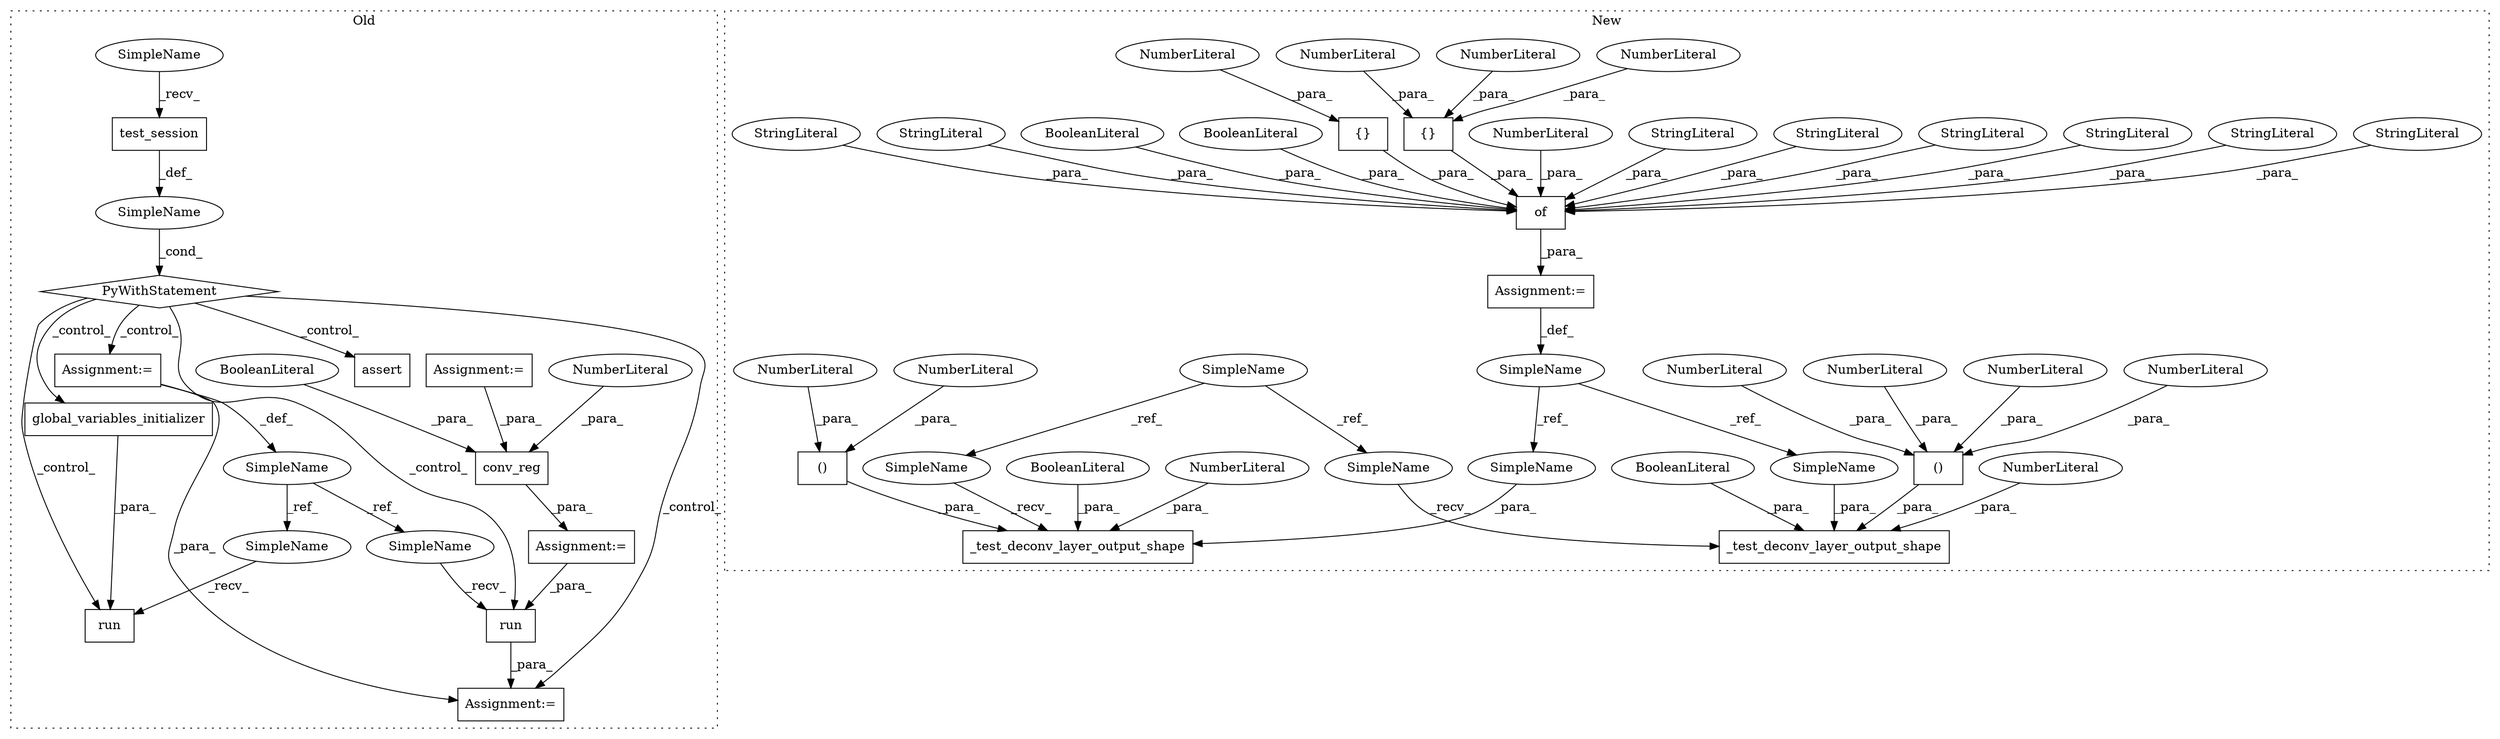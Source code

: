 digraph G {
subgraph cluster0 {
1 [label="global_variables_initializer" a="32" s="7194" l="30" shape="box"];
5 [label="SimpleName" a="42" s="" l="" shape="ellipse"];
6 [label="PyWithStatement" a="104" s="7119,7148" l="10,2" shape="diamond"];
7 [label="run" a="32" s="7179,7224" l="4,1" shape="box"];
8 [label="SimpleName" a="42" s="7162" l="4" shape="ellipse"];
9 [label="run" a="32" s="7245,7261" l="4,1" shape="box"];
10 [label="test_session" a="32" s="7134" l="14" shape="box"];
15 [label="Assignment:=" a="7" s="7162" l="4" shape="box"];
16 [label="Assignment:=" a="7" s="7239" l="1" shape="box"];
17 [label="Assignment:=" a="7" s="6927" l="1" shape="box"];
18 [label="Assignment:=" a="7" s="7068" l="1" shape="box"];
30 [label="assert" a="32" s="7275,7372" l="22,1" shape="box"];
33 [label="conv_reg" a="32" s="7069,7091" l="9,1" shape="box"];
44 [label="BooleanLiteral" a="9" s="7083" l="4" shape="ellipse"];
50 [label="NumberLiteral" a="34" s="7088" l="3" shape="ellipse"];
51 [label="SimpleName" a="42" s="7240" l="4" shape="ellipse"];
52 [label="SimpleName" a="42" s="7174" l="4" shape="ellipse"];
57 [label="SimpleName" a="42" s="7129" l="4" shape="ellipse"];
label = "Old";
style="dotted";
}
subgraph cluster1 {
2 [label="_test_deconv_layer_output_shape" a="32" s="7336,7459" l="32,1" shape="box"];
3 [label="()" a="106" s="7387" l="61" shape="box"];
4 [label="NumberLiteral" a="34" s="7456" l="3" shape="ellipse"];
11 [label="of" a="32" s="7010,7190" l="3,1" shape="box"];
12 [label="StringLiteral" a="45" s="7089" l="11" shape="ellipse"];
13 [label="StringLiteral" a="45" s="7032" l="13" shape="ellipse"];
14 [label="StringLiteral" a="45" s="7142" l="15" shape="ellipse"];
19 [label="NumberLiteral" a="34" s="7431" l="2" shape="ellipse"];
20 [label="_test_deconv_layer_output_shape" a="32" s="7202,7324" l="32,1" shape="box"];
21 [label="()" a="106" s="7253" l="61" shape="box"];
22 [label="NumberLiteral" a="34" s="7401" l="2" shape="ellipse"];
23 [label="NumberLiteral" a="34" s="7321" l="3" shape="ellipse"];
24 [label="NumberLiteral" a="34" s="7387" l="1" shape="ellipse"];
25 [label="NumberLiteral" a="34" s="7416" l="2" shape="ellipse"];
26 [label="NumberLiteral" a="34" s="7297" l="2" shape="ellipse"];
27 [label="SimpleName" a="42" s="6932" l="4" shape="ellipse"];
28 [label="BooleanLiteral" a="9" s="7450" l="5" shape="ellipse"];
29 [label="BooleanLiteral" a="9" s="7316" l="4" shape="ellipse"];
31 [label="StringLiteral" a="45" s="7013" l="15" shape="ellipse"];
32 [label="StringLiteral" a="45" s="7134" l="7" shape="ellipse"];
34 [label="StringLiteral" a="45" s="7107" l="9" shape="ellipse"];
35 [label="NumberLiteral" a="34" s="7029" l="2" shape="ellipse"];
36 [label="{}" a="4" s="7055,7061" l="1,1" shape="box"];
37 [label="NumberLiteral" a="34" s="7058" l="1" shape="ellipse"];
38 [label="NumberLiteral" a="34" s="7060" l="1" shape="ellipse"];
39 [label="{}" a="4" s="7081,7087" l="1,1" shape="box"];
40 [label="NumberLiteral" a="34" s="7084" l="1" shape="ellipse"];
41 [label="NumberLiteral" a="34" s="7056" l="1" shape="ellipse"];
42 [label="BooleanLiteral" a="9" s="7101" l="5" shape="ellipse"];
43 [label="BooleanLiteral" a="9" s="7117" l="4" shape="ellipse"];
45 [label="SimpleName" a="42" s="6994" l="11" shape="ellipse"];
46 [label="Assignment:=" a="7" s="7005" l="1" shape="box"];
47 [label="StringLiteral" a="45" s="7122" l="11" shape="ellipse"];
48 [label="StringLiteral" a="45" s="7063" l="8" shape="ellipse"];
49 [label="NumberLiteral" a="34" s="7312" l="2" shape="ellipse"];
53 [label="SimpleName" a="42" s="7370" l="11" shape="ellipse"];
54 [label="SimpleName" a="42" s="7236" l="11" shape="ellipse"];
55 [label="SimpleName" a="42" s="7197" l="4" shape="ellipse"];
56 [label="SimpleName" a="42" s="7331" l="4" shape="ellipse"];
label = "New";
style="dotted";
}
1 -> 7 [label="_para_"];
3 -> 2 [label="_para_"];
4 -> 2 [label="_para_"];
5 -> 6 [label="_cond_"];
6 -> 9 [label="_control_"];
6 -> 1 [label="_control_"];
6 -> 7 [label="_control_"];
6 -> 15 [label="_control_"];
6 -> 16 [label="_control_"];
6 -> 30 [label="_control_"];
8 -> 51 [label="_ref_"];
8 -> 52 [label="_ref_"];
9 -> 16 [label="_para_"];
10 -> 5 [label="_def_"];
11 -> 46 [label="_para_"];
12 -> 11 [label="_para_"];
13 -> 11 [label="_para_"];
14 -> 11 [label="_para_"];
15 -> 16 [label="_para_"];
15 -> 8 [label="_def_"];
17 -> 33 [label="_para_"];
18 -> 9 [label="_para_"];
19 -> 3 [label="_para_"];
21 -> 20 [label="_para_"];
22 -> 3 [label="_para_"];
23 -> 20 [label="_para_"];
24 -> 3 [label="_para_"];
25 -> 3 [label="_para_"];
26 -> 21 [label="_para_"];
27 -> 56 [label="_ref_"];
27 -> 55 [label="_ref_"];
28 -> 2 [label="_para_"];
29 -> 20 [label="_para_"];
31 -> 11 [label="_para_"];
32 -> 11 [label="_para_"];
33 -> 18 [label="_para_"];
34 -> 11 [label="_para_"];
35 -> 11 [label="_para_"];
36 -> 11 [label="_para_"];
37 -> 36 [label="_para_"];
38 -> 36 [label="_para_"];
39 -> 11 [label="_para_"];
40 -> 39 [label="_para_"];
41 -> 36 [label="_para_"];
42 -> 11 [label="_para_"];
43 -> 11 [label="_para_"];
44 -> 33 [label="_para_"];
45 -> 53 [label="_ref_"];
45 -> 54 [label="_ref_"];
46 -> 45 [label="_def_"];
47 -> 11 [label="_para_"];
48 -> 11 [label="_para_"];
49 -> 21 [label="_para_"];
50 -> 33 [label="_para_"];
51 -> 9 [label="_recv_"];
52 -> 7 [label="_recv_"];
53 -> 2 [label="_para_"];
54 -> 20 [label="_para_"];
55 -> 20 [label="_recv_"];
56 -> 2 [label="_recv_"];
57 -> 10 [label="_recv_"];
}